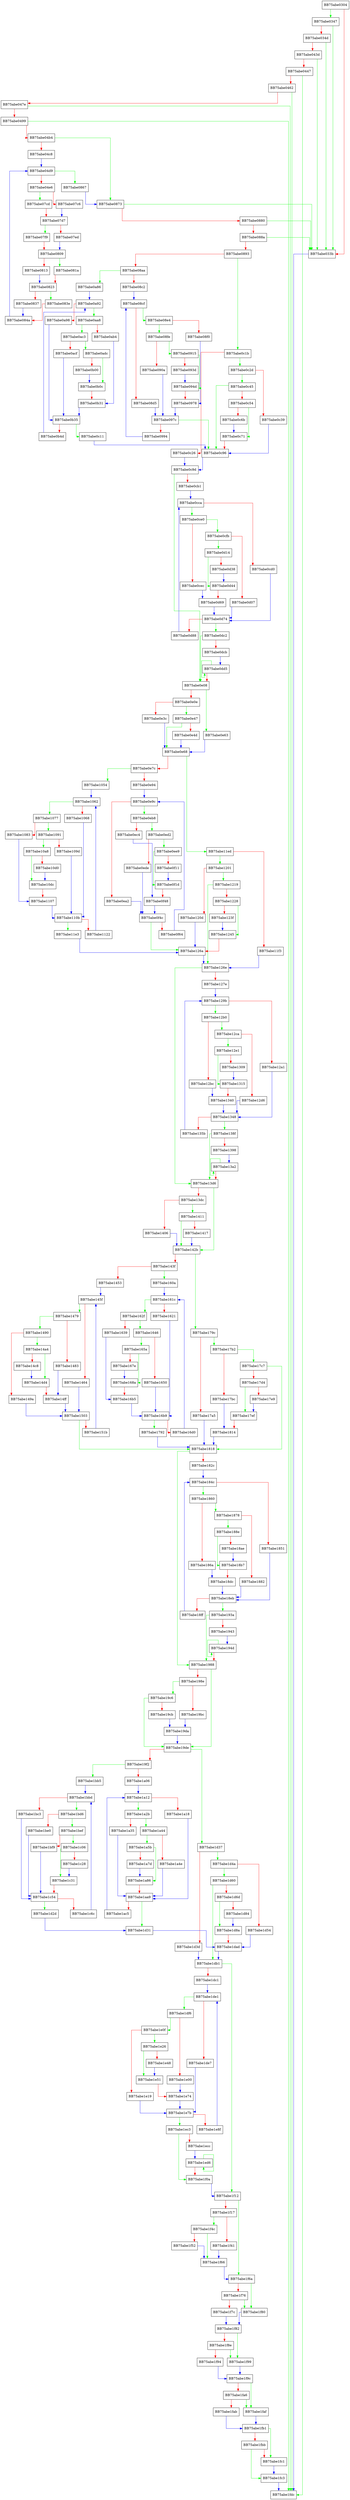 digraph HUF_decompress4X2_usingDTable_internal_default {
  node [shape="box"];
  graph [splines=ortho];
  BB75abe0304 -> BB75abe0347 [color="green"];
  BB75abe0304 -> BB75abe033b [color="red"];
  BB75abe033b -> BB75abe1fdc [color="blue"];
  BB75abe0347 -> BB75abe033b [color="green"];
  BB75abe0347 -> BB75abe034d [color="red"];
  BB75abe034d -> BB75abe033b [color="green"];
  BB75abe034d -> BB75abe043d [color="red"];
  BB75abe043d -> BB75abe033b [color="green"];
  BB75abe043d -> BB75abe0447 [color="red"];
  BB75abe0447 -> BB75abe1fdc [color="green"];
  BB75abe0447 -> BB75abe0462 [color="red"];
  BB75abe0462 -> BB75abe1fdc [color="green"];
  BB75abe0462 -> BB75abe047e [color="red"];
  BB75abe047e -> BB75abe1fdc [color="green"];
  BB75abe047e -> BB75abe0499 [color="red"];
  BB75abe0499 -> BB75abe1fdc [color="green"];
  BB75abe0499 -> BB75abe04b4 [color="red"];
  BB75abe04b4 -> BB75abe0873 [color="green"];
  BB75abe04b4 -> BB75abe04c8 [color="red"];
  BB75abe04c8 -> BB75abe04d9 [color="blue"];
  BB75abe04d9 -> BB75abe0867 [color="green"];
  BB75abe04d9 -> BB75abe04e6 [color="red"];
  BB75abe04e6 -> BB75abe07cd [color="green"];
  BB75abe04e6 -> BB75abe07c6 [color="red"];
  BB75abe07c6 -> BB75abe07d7 [color="blue"];
  BB75abe07cd -> BB75abe07d7 [color="red"];
  BB75abe07d7 -> BB75abe07f9 [color="green"];
  BB75abe07d7 -> BB75abe07ed [color="red"];
  BB75abe07ed -> BB75abe0809 [color="blue"];
  BB75abe07f9 -> BB75abe0809 [color="red"];
  BB75abe0809 -> BB75abe081a [color="green"];
  BB75abe0809 -> BB75abe0813 [color="red"];
  BB75abe0813 -> BB75abe0823 [color="blue"];
  BB75abe081a -> BB75abe0823 [color="red"];
  BB75abe0823 -> BB75abe083e [color="green"];
  BB75abe0823 -> BB75abe0837 [color="red"];
  BB75abe0837 -> BB75abe084a [color="blue"];
  BB75abe083e -> BB75abe084a [color="red"];
  BB75abe084a -> BB75abe04d9 [color="blue"];
  BB75abe0867 -> BB75abe0873 [color="blue"];
  BB75abe0873 -> BB75abe033b [color="green"];
  BB75abe0873 -> BB75abe0880 [color="red"];
  BB75abe0880 -> BB75abe033b [color="green"];
  BB75abe0880 -> BB75abe088a [color="red"];
  BB75abe088a -> BB75abe033b [color="green"];
  BB75abe088a -> BB75abe0893 [color="red"];
  BB75abe0893 -> BB75abe0c1b [color="green"];
  BB75abe0893 -> BB75abe08aa [color="red"];
  BB75abe08aa -> BB75abe0a86 [color="green"];
  BB75abe08aa -> BB75abe08c2 [color="red"];
  BB75abe08c2 -> BB75abe08cf [color="blue"];
  BB75abe08cf -> BB75abe08e4 [color="green"];
  BB75abe08cf -> BB75abe08d5 [color="red"];
  BB75abe08d5 -> BB75abe097c [color="blue"];
  BB75abe08e4 -> BB75abe08fe [color="green"];
  BB75abe08e4 -> BB75abe08f0 [color="red"];
  BB75abe08f0 -> BB75abe0978 [color="blue"];
  BB75abe08fe -> BB75abe0915 [color="green"];
  BB75abe08fe -> BB75abe090a [color="red"];
  BB75abe090a -> BB75abe097c [color="blue"];
  BB75abe0915 -> BB75abe094d [color="green"];
  BB75abe0915 -> BB75abe093d [color="red"];
  BB75abe093d -> BB75abe094d [color="blue"];
  BB75abe094d -> BB75abe0978 [color="red"];
  BB75abe0978 -> BB75abe097c [color="blue"];
  BB75abe097c -> BB75abe0c96 [color="green"];
  BB75abe097c -> BB75abe0994 [color="red"];
  BB75abe0994 -> BB75abe08cf [color="blue"];
  BB75abe0a86 -> BB75abe0a92 [color="blue"];
  BB75abe0a92 -> BB75abe0aa8 [color="green"];
  BB75abe0a92 -> BB75abe0a98 [color="red"];
  BB75abe0a98 -> BB75abe0b35 [color="blue"];
  BB75abe0aa8 -> BB75abe0ac3 [color="green"];
  BB75abe0aa8 -> BB75abe0ab4 [color="red"];
  BB75abe0ab4 -> BB75abe0b31 [color="blue"];
  BB75abe0ac3 -> BB75abe0adc [color="green"];
  BB75abe0ac3 -> BB75abe0acf [color="red"];
  BB75abe0acf -> BB75abe0b35 [color="blue"];
  BB75abe0adc -> BB75abe0b0c [color="green"];
  BB75abe0adc -> BB75abe0b00 [color="red"];
  BB75abe0b00 -> BB75abe0b0c [color="blue"];
  BB75abe0b0c -> BB75abe0b31 [color="red"];
  BB75abe0b31 -> BB75abe0b35 [color="blue"];
  BB75abe0b35 -> BB75abe0c11 [color="green"];
  BB75abe0b35 -> BB75abe0b4d [color="red"];
  BB75abe0b4d -> BB75abe0a92 [color="blue"];
  BB75abe0c11 -> BB75abe0c96 [color="blue"];
  BB75abe0c1b -> BB75abe0c2d [color="green"];
  BB75abe0c1b -> BB75abe0c26 [color="red"];
  BB75abe0c26 -> BB75abe0c9d [color="blue"];
  BB75abe0c2d -> BB75abe0c45 [color="green"];
  BB75abe0c2d -> BB75abe0c39 [color="red"];
  BB75abe0c39 -> BB75abe0c96 [color="blue"];
  BB75abe0c45 -> BB75abe0c96 [color="green"];
  BB75abe0c45 -> BB75abe0c54 [color="red"];
  BB75abe0c54 -> BB75abe0c71 [color="green"];
  BB75abe0c54 -> BB75abe0c6b [color="red"];
  BB75abe0c6b -> BB75abe0c71 [color="blue"];
  BB75abe0c71 -> BB75abe0c96 [color="red"];
  BB75abe0c96 -> BB75abe0c9d [color="blue"];
  BB75abe0c9d -> BB75abe0e08 [color="green"];
  BB75abe0c9d -> BB75abe0cb1 [color="red"];
  BB75abe0cb1 -> BB75abe0cca [color="blue"];
  BB75abe0cca -> BB75abe0ce0 [color="green"];
  BB75abe0cca -> BB75abe0cd0 [color="red"];
  BB75abe0cd0 -> BB75abe0d74 [color="blue"];
  BB75abe0ce0 -> BB75abe0cfb [color="green"];
  BB75abe0ce0 -> BB75abe0cec [color="red"];
  BB75abe0cec -> BB75abe0d69 [color="blue"];
  BB75abe0cfb -> BB75abe0d14 [color="green"];
  BB75abe0cfb -> BB75abe0d07 [color="red"];
  BB75abe0d07 -> BB75abe0d74 [color="blue"];
  BB75abe0d14 -> BB75abe0d44 [color="green"];
  BB75abe0d14 -> BB75abe0d38 [color="red"];
  BB75abe0d38 -> BB75abe0d44 [color="blue"];
  BB75abe0d44 -> BB75abe0d69 [color="red"];
  BB75abe0d69 -> BB75abe0d74 [color="blue"];
  BB75abe0d74 -> BB75abe0dc2 [color="green"];
  BB75abe0d74 -> BB75abe0d88 [color="red"];
  BB75abe0d88 -> BB75abe0cca [color="blue"];
  BB75abe0dc2 -> BB75abe0e08 [color="green"];
  BB75abe0dc2 -> BB75abe0dcb [color="red"];
  BB75abe0dcb -> BB75abe0dd5 [color="blue"];
  BB75abe0dd5 -> BB75abe0dd5 [color="green"];
  BB75abe0dd5 -> BB75abe0e08 [color="red"];
  BB75abe0e08 -> BB75abe0e63 [color="green"];
  BB75abe0e08 -> BB75abe0e0e [color="red"];
  BB75abe0e0e -> BB75abe0e47 [color="green"];
  BB75abe0e0e -> BB75abe0e3c [color="red"];
  BB75abe0e3c -> BB75abe0e68 [color="blue"];
  BB75abe0e47 -> BB75abe0e68 [color="green"];
  BB75abe0e47 -> BB75abe0e4d [color="red"];
  BB75abe0e4d -> BB75abe0e68 [color="blue"];
  BB75abe0e63 -> BB75abe0e68 [color="blue"];
  BB75abe0e68 -> BB75abe11ed [color="green"];
  BB75abe0e68 -> BB75abe0e7c [color="red"];
  BB75abe0e7c -> BB75abe1054 [color="green"];
  BB75abe0e7c -> BB75abe0e94 [color="red"];
  BB75abe0e94 -> BB75abe0e9c [color="blue"];
  BB75abe0e9c -> BB75abe0eb8 [color="green"];
  BB75abe0e9c -> BB75abe0ea2 [color="red"];
  BB75abe0ea2 -> BB75abe0f4c [color="blue"];
  BB75abe0eb8 -> BB75abe0ed2 [color="green"];
  BB75abe0eb8 -> BB75abe0ec4 [color="red"];
  BB75abe0ec4 -> BB75abe0f48 [color="blue"];
  BB75abe0ed2 -> BB75abe0ee9 [color="green"];
  BB75abe0ed2 -> BB75abe0ede [color="red"];
  BB75abe0ede -> BB75abe0f4c [color="blue"];
  BB75abe0ee9 -> BB75abe0f1d [color="green"];
  BB75abe0ee9 -> BB75abe0f11 [color="red"];
  BB75abe0f11 -> BB75abe0f1d [color="blue"];
  BB75abe0f1d -> BB75abe0f48 [color="red"];
  BB75abe0f48 -> BB75abe0f4c [color="blue"];
  BB75abe0f4c -> BB75abe126a [color="green"];
  BB75abe0f4c -> BB75abe0f64 [color="red"];
  BB75abe0f64 -> BB75abe0e9c [color="blue"];
  BB75abe1054 -> BB75abe1062 [color="blue"];
  BB75abe1062 -> BB75abe1077 [color="green"];
  BB75abe1062 -> BB75abe1068 [color="red"];
  BB75abe1068 -> BB75abe110b [color="blue"];
  BB75abe1077 -> BB75abe1091 [color="green"];
  BB75abe1077 -> BB75abe1083 [color="red"];
  BB75abe1083 -> BB75abe1107 [color="blue"];
  BB75abe1091 -> BB75abe10a8 [color="green"];
  BB75abe1091 -> BB75abe109d [color="red"];
  BB75abe109d -> BB75abe110b [color="blue"];
  BB75abe10a8 -> BB75abe10dc [color="green"];
  BB75abe10a8 -> BB75abe10d0 [color="red"];
  BB75abe10d0 -> BB75abe10dc [color="blue"];
  BB75abe10dc -> BB75abe1107 [color="red"];
  BB75abe1107 -> BB75abe110b [color="blue"];
  BB75abe110b -> BB75abe11e3 [color="green"];
  BB75abe110b -> BB75abe1122 [color="red"];
  BB75abe1122 -> BB75abe1062 [color="blue"];
  BB75abe11e3 -> BB75abe126a [color="blue"];
  BB75abe11ed -> BB75abe1201 [color="green"];
  BB75abe11ed -> BB75abe11f3 [color="red"];
  BB75abe11f3 -> BB75abe126e [color="blue"];
  BB75abe1201 -> BB75abe1219 [color="green"];
  BB75abe1201 -> BB75abe120d [color="red"];
  BB75abe120d -> BB75abe126a [color="blue"];
  BB75abe1219 -> BB75abe126e [color="green"];
  BB75abe1219 -> BB75abe1228 [color="red"];
  BB75abe1228 -> BB75abe1245 [color="green"];
  BB75abe1228 -> BB75abe123f [color="red"];
  BB75abe123f -> BB75abe1245 [color="blue"];
  BB75abe1245 -> BB75abe126a [color="red"];
  BB75abe126a -> BB75abe126e [color="blue"];
  BB75abe126e -> BB75abe13d6 [color="green"];
  BB75abe126e -> BB75abe127e [color="red"];
  BB75abe127e -> BB75abe129b [color="blue"];
  BB75abe129b -> BB75abe12b0 [color="green"];
  BB75abe129b -> BB75abe12a1 [color="red"];
  BB75abe12a1 -> BB75abe1348 [color="blue"];
  BB75abe12b0 -> BB75abe12ca [color="green"];
  BB75abe12b0 -> BB75abe12bc [color="red"];
  BB75abe12bc -> BB75abe1340 [color="blue"];
  BB75abe12ca -> BB75abe12e1 [color="green"];
  BB75abe12ca -> BB75abe12d6 [color="red"];
  BB75abe12d6 -> BB75abe1348 [color="blue"];
  BB75abe12e1 -> BB75abe1315 [color="green"];
  BB75abe12e1 -> BB75abe1309 [color="red"];
  BB75abe1309 -> BB75abe1315 [color="blue"];
  BB75abe1315 -> BB75abe1340 [color="red"];
  BB75abe1340 -> BB75abe1348 [color="blue"];
  BB75abe1348 -> BB75abe138f [color="green"];
  BB75abe1348 -> BB75abe135b [color="red"];
  BB75abe135b -> BB75abe129b [color="blue"];
  BB75abe138f -> BB75abe13d6 [color="green"];
  BB75abe138f -> BB75abe1398 [color="red"];
  BB75abe1398 -> BB75abe13a2 [color="blue"];
  BB75abe13a2 -> BB75abe13a2 [color="green"];
  BB75abe13a2 -> BB75abe13d6 [color="red"];
  BB75abe13d6 -> BB75abe142b [color="green"];
  BB75abe13d6 -> BB75abe13dc [color="red"];
  BB75abe13dc -> BB75abe1411 [color="green"];
  BB75abe13dc -> BB75abe1406 [color="red"];
  BB75abe1406 -> BB75abe142b [color="blue"];
  BB75abe1411 -> BB75abe142b [color="green"];
  BB75abe1411 -> BB75abe1417 [color="red"];
  BB75abe1417 -> BB75abe142b [color="blue"];
  BB75abe142b -> BB75abe179c [color="green"];
  BB75abe142b -> BB75abe143f [color="red"];
  BB75abe143f -> BB75abe160a [color="green"];
  BB75abe143f -> BB75abe1453 [color="red"];
  BB75abe1453 -> BB75abe145f [color="blue"];
  BB75abe145f -> BB75abe1479 [color="green"];
  BB75abe145f -> BB75abe1464 [color="red"];
  BB75abe1464 -> BB75abe1503 [color="blue"];
  BB75abe1479 -> BB75abe1490 [color="green"];
  BB75abe1479 -> BB75abe1483 [color="red"];
  BB75abe1483 -> BB75abe14ff [color="blue"];
  BB75abe1490 -> BB75abe14a4 [color="green"];
  BB75abe1490 -> BB75abe149a [color="red"];
  BB75abe149a -> BB75abe1503 [color="blue"];
  BB75abe14a4 -> BB75abe14d4 [color="green"];
  BB75abe14a4 -> BB75abe14c8 [color="red"];
  BB75abe14c8 -> BB75abe14d4 [color="blue"];
  BB75abe14d4 -> BB75abe14ff [color="red"];
  BB75abe14ff -> BB75abe1503 [color="blue"];
  BB75abe1503 -> BB75abe1818 [color="green"];
  BB75abe1503 -> BB75abe151b [color="red"];
  BB75abe151b -> BB75abe145f [color="blue"];
  BB75abe160a -> BB75abe161c [color="blue"];
  BB75abe161c -> BB75abe162f [color="green"];
  BB75abe161c -> BB75abe1621 [color="red"];
  BB75abe1621 -> BB75abe16b9 [color="blue"];
  BB75abe162f -> BB75abe1646 [color="green"];
  BB75abe162f -> BB75abe1639 [color="red"];
  BB75abe1639 -> BB75abe16b5 [color="blue"];
  BB75abe1646 -> BB75abe165a [color="green"];
  BB75abe1646 -> BB75abe1650 [color="red"];
  BB75abe1650 -> BB75abe16b9 [color="blue"];
  BB75abe165a -> BB75abe168a [color="green"];
  BB75abe165a -> BB75abe167e [color="red"];
  BB75abe167e -> BB75abe168a [color="blue"];
  BB75abe168a -> BB75abe16b5 [color="red"];
  BB75abe16b5 -> BB75abe16b9 [color="blue"];
  BB75abe16b9 -> BB75abe1792 [color="green"];
  BB75abe16b9 -> BB75abe16d0 [color="red"];
  BB75abe16d0 -> BB75abe161c [color="blue"];
  BB75abe1792 -> BB75abe1818 [color="blue"];
  BB75abe179c -> BB75abe17b2 [color="green"];
  BB75abe179c -> BB75abe17a5 [color="red"];
  BB75abe17a5 -> BB75abe1818 [color="blue"];
  BB75abe17b2 -> BB75abe17c7 [color="green"];
  BB75abe17b2 -> BB75abe17bc [color="red"];
  BB75abe17bc -> BB75abe1814 [color="blue"];
  BB75abe17c7 -> BB75abe1818 [color="green"];
  BB75abe17c7 -> BB75abe17d4 [color="red"];
  BB75abe17d4 -> BB75abe17ef [color="green"];
  BB75abe17d4 -> BB75abe17e9 [color="red"];
  BB75abe17e9 -> BB75abe17ef [color="blue"];
  BB75abe17ef -> BB75abe1814 [color="red"];
  BB75abe1814 -> BB75abe1818 [color="blue"];
  BB75abe1818 -> BB75abe1988 [color="green"];
  BB75abe1818 -> BB75abe182c [color="red"];
  BB75abe182c -> BB75abe184c [color="blue"];
  BB75abe184c -> BB75abe1860 [color="green"];
  BB75abe184c -> BB75abe1851 [color="red"];
  BB75abe1851 -> BB75abe18eb [color="blue"];
  BB75abe1860 -> BB75abe1878 [color="green"];
  BB75abe1860 -> BB75abe186a [color="red"];
  BB75abe186a -> BB75abe18dc [color="blue"];
  BB75abe1878 -> BB75abe188e [color="green"];
  BB75abe1878 -> BB75abe1882 [color="red"];
  BB75abe1882 -> BB75abe18eb [color="blue"];
  BB75abe188e -> BB75abe18b7 [color="green"];
  BB75abe188e -> BB75abe18ae [color="red"];
  BB75abe18ae -> BB75abe18b7 [color="blue"];
  BB75abe18b7 -> BB75abe18dc [color="red"];
  BB75abe18dc -> BB75abe18eb [color="blue"];
  BB75abe18eb -> BB75abe193a [color="green"];
  BB75abe18eb -> BB75abe18ff [color="red"];
  BB75abe18ff -> BB75abe184c [color="blue"];
  BB75abe193a -> BB75abe1988 [color="green"];
  BB75abe193a -> BB75abe1943 [color="red"];
  BB75abe1943 -> BB75abe194d [color="blue"];
  BB75abe194d -> BB75abe194d [color="green"];
  BB75abe194d -> BB75abe1988 [color="red"];
  BB75abe1988 -> BB75abe19de [color="green"];
  BB75abe1988 -> BB75abe198e [color="red"];
  BB75abe198e -> BB75abe19c6 [color="green"];
  BB75abe198e -> BB75abe19bc [color="red"];
  BB75abe19bc -> BB75abe19da [color="blue"];
  BB75abe19c6 -> BB75abe19de [color="green"];
  BB75abe19c6 -> BB75abe19cb [color="red"];
  BB75abe19cb -> BB75abe19da [color="blue"];
  BB75abe19da -> BB75abe19de [color="blue"];
  BB75abe19de -> BB75abe1d37 [color="green"];
  BB75abe19de -> BB75abe19f2 [color="red"];
  BB75abe19f2 -> BB75abe1bb5 [color="green"];
  BB75abe19f2 -> BB75abe1a06 [color="red"];
  BB75abe1a06 -> BB75abe1a12 [color="blue"];
  BB75abe1a12 -> BB75abe1a2b [color="green"];
  BB75abe1a12 -> BB75abe1a18 [color="red"];
  BB75abe1a18 -> BB75abe1aa9 [color="blue"];
  BB75abe1a2b -> BB75abe1a44 [color="green"];
  BB75abe1a2b -> BB75abe1a35 [color="red"];
  BB75abe1a35 -> BB75abe1aa9 [color="blue"];
  BB75abe1a44 -> BB75abe1a5b [color="green"];
  BB75abe1a44 -> BB75abe1a4e [color="red"];
  BB75abe1a4e -> BB75abe1aa9 [color="blue"];
  BB75abe1a5b -> BB75abe1a86 [color="green"];
  BB75abe1a5b -> BB75abe1a7d [color="red"];
  BB75abe1a7d -> BB75abe1a86 [color="blue"];
  BB75abe1a86 -> BB75abe1aa9 [color="red"];
  BB75abe1aa9 -> BB75abe1d31 [color="green"];
  BB75abe1aa9 -> BB75abe1ac5 [color="red"];
  BB75abe1ac5 -> BB75abe1a12 [color="blue"];
  BB75abe1bb5 -> BB75abe1bbd [color="blue"];
  BB75abe1bbd -> BB75abe1bd6 [color="green"];
  BB75abe1bbd -> BB75abe1bc3 [color="red"];
  BB75abe1bc3 -> BB75abe1c54 [color="blue"];
  BB75abe1bd6 -> BB75abe1bef [color="green"];
  BB75abe1bd6 -> BB75abe1be0 [color="red"];
  BB75abe1be0 -> BB75abe1c54 [color="blue"];
  BB75abe1bef -> BB75abe1c06 [color="green"];
  BB75abe1bef -> BB75abe1bf9 [color="red"];
  BB75abe1bf9 -> BB75abe1c54 [color="blue"];
  BB75abe1c06 -> BB75abe1c31 [color="green"];
  BB75abe1c06 -> BB75abe1c28 [color="red"];
  BB75abe1c28 -> BB75abe1c31 [color="blue"];
  BB75abe1c31 -> BB75abe1c54 [color="red"];
  BB75abe1c54 -> BB75abe1d2d [color="green"];
  BB75abe1c54 -> BB75abe1c6c [color="red"];
  BB75abe1c6c -> BB75abe1bbd [color="blue"];
  BB75abe1d2d -> BB75abe1d31 [color="blue"];
  BB75abe1d31 -> BB75abe1dad [color="blue"];
  BB75abe1d37 -> BB75abe1d4a [color="green"];
  BB75abe1d37 -> BB75abe1d3d [color="red"];
  BB75abe1d3d -> BB75abe1db1 [color="blue"];
  BB75abe1d4a -> BB75abe1d60 [color="green"];
  BB75abe1d4a -> BB75abe1d54 [color="red"];
  BB75abe1d54 -> BB75abe1dad [color="blue"];
  BB75abe1d60 -> BB75abe1db1 [color="green"];
  BB75abe1d60 -> BB75abe1d6d [color="red"];
  BB75abe1d6d -> BB75abe1d8a [color="green"];
  BB75abe1d6d -> BB75abe1d84 [color="red"];
  BB75abe1d84 -> BB75abe1d8a [color="blue"];
  BB75abe1d8a -> BB75abe1dad [color="red"];
  BB75abe1dad -> BB75abe1db1 [color="blue"];
  BB75abe1db1 -> BB75abe1f12 [color="green"];
  BB75abe1db1 -> BB75abe1dc1 [color="red"];
  BB75abe1dc1 -> BB75abe1de1 [color="blue"];
  BB75abe1de1 -> BB75abe1df6 [color="green"];
  BB75abe1de1 -> BB75abe1de7 [color="red"];
  BB75abe1de7 -> BB75abe1e7b [color="blue"];
  BB75abe1df6 -> BB75abe1e0f [color="green"];
  BB75abe1df6 -> BB75abe1e00 [color="red"];
  BB75abe1e00 -> BB75abe1e74 [color="blue"];
  BB75abe1e0f -> BB75abe1e26 [color="green"];
  BB75abe1e0f -> BB75abe1e19 [color="red"];
  BB75abe1e19 -> BB75abe1e7b [color="blue"];
  BB75abe1e26 -> BB75abe1e51 [color="green"];
  BB75abe1e26 -> BB75abe1e48 [color="red"];
  BB75abe1e48 -> BB75abe1e51 [color="blue"];
  BB75abe1e51 -> BB75abe1e74 [color="red"];
  BB75abe1e74 -> BB75abe1e7b [color="blue"];
  BB75abe1e7b -> BB75abe1ec3 [color="green"];
  BB75abe1e7b -> BB75abe1e8f [color="red"];
  BB75abe1e8f -> BB75abe1de1 [color="blue"];
  BB75abe1ec3 -> BB75abe1f0a [color="green"];
  BB75abe1ec3 -> BB75abe1ecc [color="red"];
  BB75abe1ecc -> BB75abe1ed6 [color="blue"];
  BB75abe1ed6 -> BB75abe1ed6 [color="green"];
  BB75abe1ed6 -> BB75abe1f0a [color="red"];
  BB75abe1f0a -> BB75abe1f12 [color="blue"];
  BB75abe1f12 -> BB75abe1f6a [color="green"];
  BB75abe1f12 -> BB75abe1f17 [color="red"];
  BB75abe1f17 -> BB75abe1f4c [color="green"];
  BB75abe1f17 -> BB75abe1f41 [color="red"];
  BB75abe1f41 -> BB75abe1f66 [color="blue"];
  BB75abe1f4c -> BB75abe1f66 [color="green"];
  BB75abe1f4c -> BB75abe1f52 [color="red"];
  BB75abe1f52 -> BB75abe1f66 [color="blue"];
  BB75abe1f66 -> BB75abe1f6a [color="blue"];
  BB75abe1f6a -> BB75abe1f80 [color="green"];
  BB75abe1f6a -> BB75abe1f76 [color="red"];
  BB75abe1f76 -> BB75abe1f80 [color="green"];
  BB75abe1f76 -> BB75abe1f7c [color="red"];
  BB75abe1f7c -> BB75abe1f82 [color="blue"];
  BB75abe1f80 -> BB75abe1f82 [color="blue"];
  BB75abe1f82 -> BB75abe1f99 [color="green"];
  BB75abe1f82 -> BB75abe1f8e [color="red"];
  BB75abe1f8e -> BB75abe1f99 [color="green"];
  BB75abe1f8e -> BB75abe1f94 [color="red"];
  BB75abe1f94 -> BB75abe1f9c [color="blue"];
  BB75abe1f99 -> BB75abe1f9c [color="blue"];
  BB75abe1f9c -> BB75abe1faf [color="green"];
  BB75abe1f9c -> BB75abe1fa6 [color="red"];
  BB75abe1fa6 -> BB75abe1faf [color="green"];
  BB75abe1fa6 -> BB75abe1fab [color="red"];
  BB75abe1fab -> BB75abe1fb1 [color="blue"];
  BB75abe1faf -> BB75abe1fb1 [color="blue"];
  BB75abe1fb1 -> BB75abe1fc1 [color="green"];
  BB75abe1fb1 -> BB75abe1fbb [color="red"];
  BB75abe1fbb -> BB75abe1fc3 [color="green"];
  BB75abe1fbb -> BB75abe1fc1 [color="red"];
  BB75abe1fc1 -> BB75abe1fc3 [color="blue"];
  BB75abe1fc3 -> BB75abe1fdc [color="blue"];
}